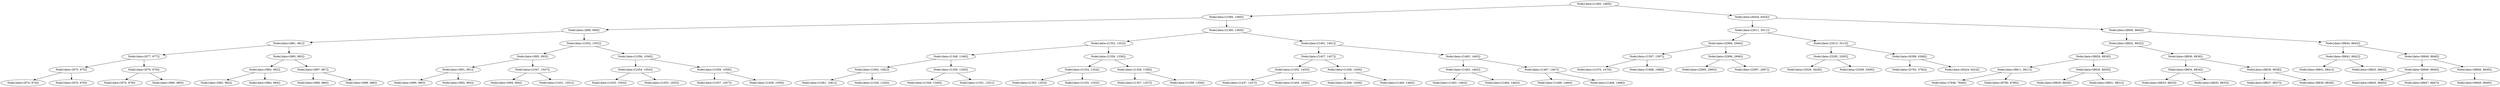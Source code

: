 digraph G{
1485216685 [label="Node{data=[1469, 1469]}"]
1485216685 -> 139238614
139238614 [label="Node{data=[1060, 1060]}"]
139238614 -> 1263424360
1263424360 [label="Node{data=[989, 989]}"]
1263424360 -> 194213699
194213699 [label="Node{data=[981, 981]}"]
194213699 -> 1738858095
1738858095 [label="Node{data=[977, 977]}"]
1738858095 -> 190993505
190993505 [label="Node{data=[975, 975]}"]
190993505 -> 848204662
848204662 [label="Node{data=[974, 974]}"]
190993505 -> 574083851
574083851 [label="Node{data=[976, 976]}"]
1738858095 -> 1663121028
1663121028 [label="Node{data=[979, 979]}"]
1663121028 -> 2063185885
2063185885 [label="Node{data=[978, 978]}"]
1663121028 -> 1017814743
1017814743 [label="Node{data=[980, 980]}"]
194213699 -> 538553794
538553794 [label="Node{data=[985, 985]}"]
538553794 -> 1248213587
1248213587 [label="Node{data=[983, 983]}"]
1248213587 -> 2098604957
2098604957 [label="Node{data=[982, 982]}"]
1248213587 -> 362962638
362962638 [label="Node{data=[984, 984]}"]
538553794 -> 2025358853
2025358853 [label="Node{data=[987, 987]}"]
2025358853 -> 58167267
58167267 [label="Node{data=[986, 986]}"]
2025358853 -> 1341200083
1341200083 [label="Node{data=[988, 988]}"]
1263424360 -> 1210213837
1210213837 [label="Node{data=[1052, 1052]}"]
1210213837 -> 1956010594
1956010594 [label="Node{data=[993, 993]}"]
1956010594 -> 1268898692
1268898692 [label="Node{data=[991, 991]}"]
1268898692 -> 203492269
203492269 [label="Node{data=[990, 990]}"]
1268898692 -> 1475742697
1475742697 [label="Node{data=[992, 992]}"]
1956010594 -> 301276735
301276735 [label="Node{data=[1047, 1047]}"]
301276735 -> 1414367870
1414367870 [label="Node{data=[994, 994]}"]
301276735 -> 1345691449
1345691449 [label="Node{data=[1051, 1051]}"]
1210213837 -> 939229077
939229077 [label="Node{data=[1056, 1056]}"]
939229077 -> 247897011
247897011 [label="Node{data=[1054, 1054]}"]
247897011 -> 920714863
920714863 [label="Node{data=[1053, 1053]}"]
247897011 -> 1255171037
1255171037 [label="Node{data=[1055, 1055]}"]
939229077 -> 641444549
641444549 [label="Node{data=[1058, 1058]}"]
641444549 -> 471512754
471512754 [label="Node{data=[1057, 1057]}"]
641444549 -> 758653144
758653144 [label="Node{data=[1059, 1059]}"]
139238614 -> 1690263593
1690263593 [label="Node{data=[1360, 1360]}"]
1690263593 -> 522814457
522814457 [label="Node{data=[1352, 1352]}"]
522814457 -> 1448024456
1448024456 [label="Node{data=[1348, 1348]}"]
1448024456 -> 983420281
983420281 [label="Node{data=[1062, 1062]}"]
983420281 -> 633097259
633097259 [label="Node{data=[1061, 1061]}"]
983420281 -> 1985557806
1985557806 [label="Node{data=[1326, 1326]}"]
1448024456 -> 1492447540
1492447540 [label="Node{data=[1350, 1350]}"]
1492447540 -> 206969174
206969174 [label="Node{data=[1349, 1349]}"]
1492447540 -> 1263321571
1263321571 [label="Node{data=[1351, 1351]}"]
522814457 -> 1954774497
1954774497 [label="Node{data=[1356, 1356]}"]
1954774497 -> 193027860
193027860 [label="Node{data=[1354, 1354]}"]
193027860 -> 924937115
924937115 [label="Node{data=[1353, 1353]}"]
193027860 -> 441448261
441448261 [label="Node{data=[1355, 1355]}"]
1954774497 -> 1967975832
1967975832 [label="Node{data=[1358, 1358]}"]
1967975832 -> 1949591002
1949591002 [label="Node{data=[1357, 1357]}"]
1967975832 -> 1215669620
1215669620 [label="Node{data=[1359, 1359]}"]
1690263593 -> 770016992
770016992 [label="Node{data=[1461, 1461]}"]
770016992 -> 1071091433
1071091433 [label="Node{data=[1457, 1457]}"]
1071091433 -> 1746544252
1746544252 [label="Node{data=[1455, 1455]}"]
1746544252 -> 228679694
228679694 [label="Node{data=[1437, 1437]}"]
1746544252 -> 208811484
208811484 [label="Node{data=[1456, 1456]}"]
1071091433 -> 256987773
256987773 [label="Node{data=[1459, 1459]}"]
256987773 -> 910273581
910273581 [label="Node{data=[1458, 1458]}"]
256987773 -> 820382715
820382715 [label="Node{data=[1460, 1460]}"]
770016992 -> 765924590
765924590 [label="Node{data=[1465, 1465]}"]
765924590 -> 677407133
677407133 [label="Node{data=[1463, 1463]}"]
677407133 -> 335251576
335251576 [label="Node{data=[1462, 1462]}"]
677407133 -> 331542575
331542575 [label="Node{data=[1464, 1464]}"]
765924590 -> 114792157
114792157 [label="Node{data=[1467, 1467]}"]
114792157 -> 768621339
768621339 [label="Node{data=[1466, 1466]}"]
114792157 -> 1646775953
1646775953 [label="Node{data=[1468, 1468]}"]
1485216685 -> 1717569906
1717569906 [label="Node{data=[6454, 6454]}"]
1717569906 -> 1555765789
1555765789 [label="Node{data=[3011, 3011]}"]
1555765789 -> 1881139826
1881139826 [label="Node{data=[2994, 2994]}"]
1881139826 -> 739307942
739307942 [label="Node{data=[1597, 1597]}"]
739307942 -> 1247626959
1247626959 [label="Node{data=[1470, 1470]}"]
739307942 -> 1311954539
1311954539 [label="Node{data=[1688, 1688]}"]
1881139826 -> 1106373029
1106373029 [label="Node{data=[2996, 2996]}"]
1106373029 -> 1791471100
1791471100 [label="Node{data=[2995, 2995]}"]
1106373029 -> 1242363221
1242363221 [label="Node{data=[2997, 2997]}"]
1555765789 -> 307618801
307618801 [label="Node{data=[3513, 3513]}"]
307618801 -> 1554488543
1554488543 [label="Node{data=[3285, 3285]}"]
1554488543 -> 190345978
190345978 [label="Node{data=[3028, 3028]}"]
1554488543 -> 643008665
643008665 [label="Node{data=[3308, 3308]}"]
307618801 -> 463781321
463781321 [label="Node{data=[6398, 6398]}"]
463781321 -> 2072353542
2072353542 [label="Node{data=[5782, 5782]}"]
463781321 -> 864221486
864221486 [label="Node{data=[6424, 6424]}"]
1717569906 -> 162510983
162510983 [label="Node{data=[8840, 8840]}"]
162510983 -> 937105038
937105038 [label="Node{data=[8832, 8832]}"]
937105038 -> 1624372952
1624372952 [label="Node{data=[8828, 8828]}"]
1624372952 -> 1144924261
1144924261 [label="Node{data=[8611, 8611]}"]
1144924261 -> 815909861
815909861 [label="Node{data=[7846, 7846]}"]
1144924261 -> 1604441113
1604441113 [label="Node{data=[8780, 8780]}"]
1624372952 -> 816422403
816422403 [label="Node{data=[8830, 8830]}"]
816422403 -> 90305907
90305907 [label="Node{data=[8829, 8829]}"]
816422403 -> 992078041
992078041 [label="Node{data=[8831, 8831]}"]
937105038 -> 1794237112
1794237112 [label="Node{data=[8836, 8836]}"]
1794237112 -> 374616163
374616163 [label="Node{data=[8834, 8834]}"]
374616163 -> 479495607
479495607 [label="Node{data=[8833, 8833]}"]
374616163 -> 675795420
675795420 [label="Node{data=[8835, 8835]}"]
1794237112 -> 1296437838
1296437838 [label="Node{data=[8838, 8838]}"]
1296437838 -> 2057761965
2057761965 [label="Node{data=[8837, 8837]}"]
1296437838 -> 1109880691
1109880691 [label="Node{data=[8839, 8839]}"]
162510983 -> 1425575898
1425575898 [label="Node{data=[8844, 8844]}"]
1425575898 -> 701571945
701571945 [label="Node{data=[8842, 8842]}"]
701571945 -> 1679800674
1679800674 [label="Node{data=[8841, 8841]}"]
701571945 -> 498732645
498732645 [label="Node{data=[8843, 8843]}"]
1425575898 -> 221041751
221041751 [label="Node{data=[8848, 8848]}"]
221041751 -> 759592176
759592176 [label="Node{data=[8846, 8846]}"]
759592176 -> 881532051
881532051 [label="Node{data=[8845, 8845]}"]
759592176 -> 2039473473
2039473473 [label="Node{data=[8847, 8847]}"]
221041751 -> 308938827
308938827 [label="Node{data=[8849, 8849]}"]
308938827 -> 202710786
202710786 [label="Node{data=[9949, 9949]}"]
}